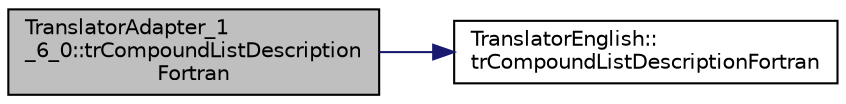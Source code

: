 digraph "TranslatorAdapter_1_6_0::trCompoundListDescriptionFortran"
{
 // LATEX_PDF_SIZE
  edge [fontname="Helvetica",fontsize="10",labelfontname="Helvetica",labelfontsize="10"];
  node [fontname="Helvetica",fontsize="10",shape=record];
  rankdir="LR";
  Node1 [label="TranslatorAdapter_1\l_6_0::trCompoundListDescription\lFortran",height=0.2,width=0.4,color="black", fillcolor="grey75", style="filled", fontcolor="black",tooltip=" "];
  Node1 -> Node2 [color="midnightblue",fontsize="10",style="solid",fontname="Helvetica"];
  Node2 [label="TranslatorEnglish::\ltrCompoundListDescriptionFortran",height=0.2,width=0.4,color="black", fillcolor="white", style="filled",URL="$classTranslatorEnglish.html#a8ffb639127fc5a60e170fe4916d5e10c",tooltip=" "];
}

